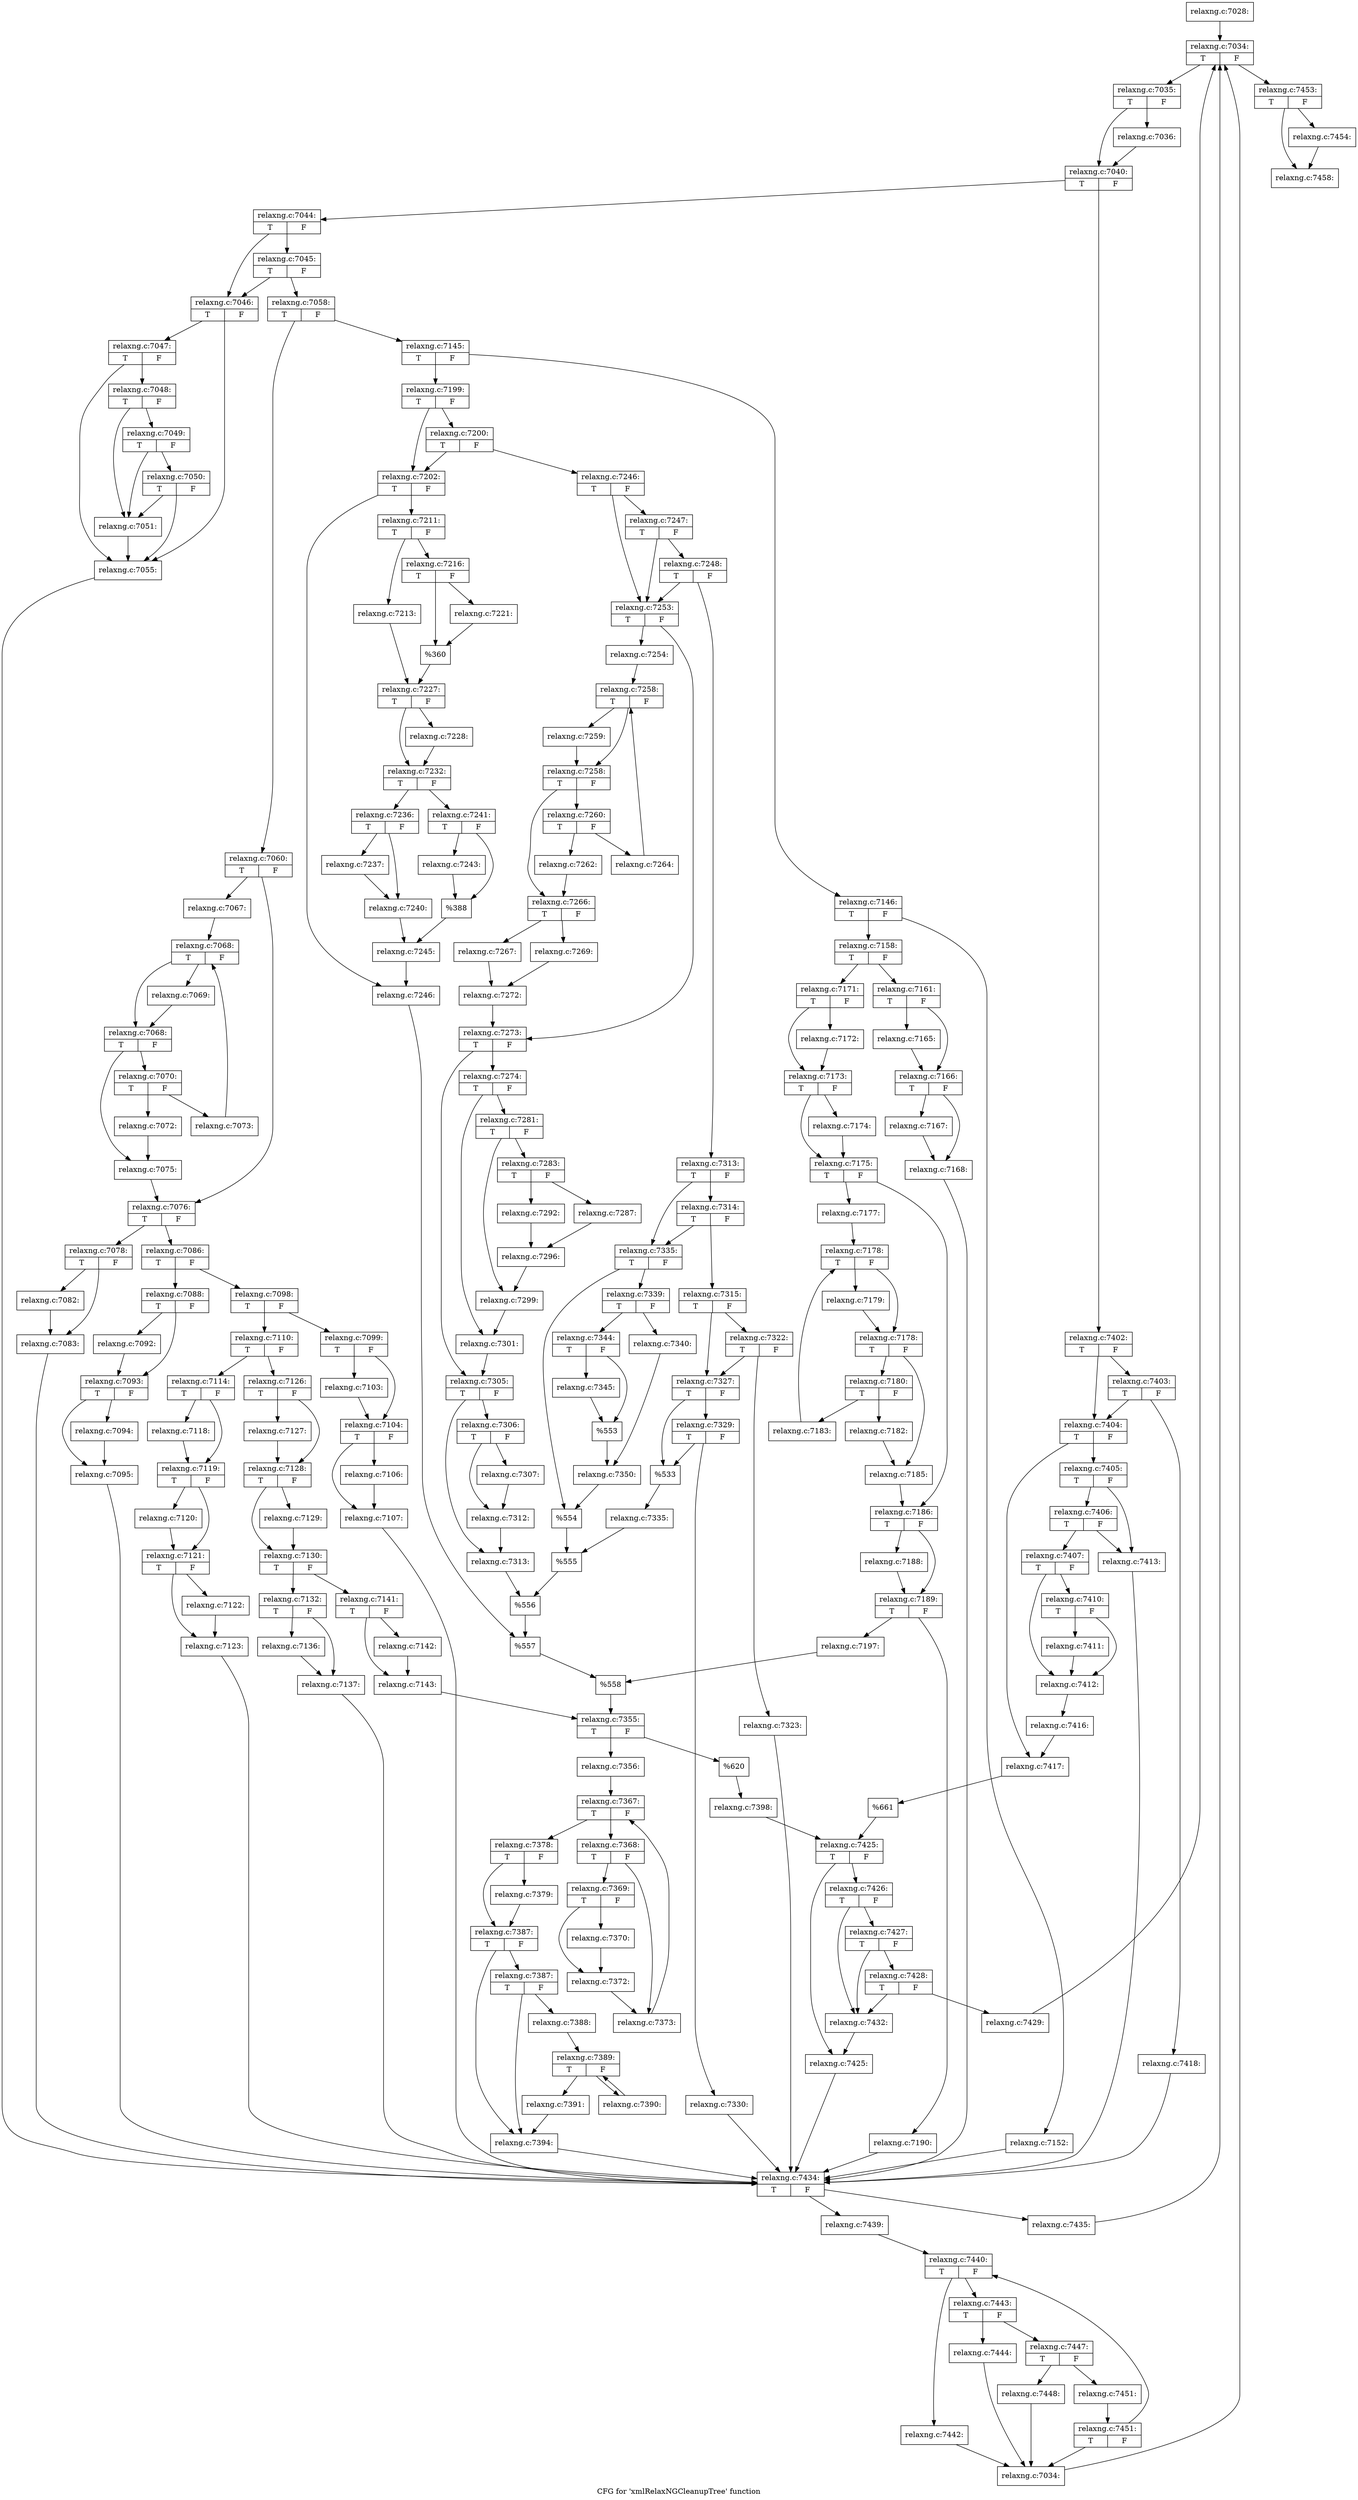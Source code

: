 digraph "CFG for 'xmlRelaxNGCleanupTree' function" {
	label="CFG for 'xmlRelaxNGCleanupTree' function";

	Node0x555e9c2fb370 [shape=record,label="{relaxng.c:7028:}"];
	Node0x555e9c2fb370 -> Node0x555e9c2fe120;
	Node0x555e9c2fe120 [shape=record,label="{relaxng.c:7034:|{<s0>T|<s1>F}}"];
	Node0x555e9c2fe120 -> Node0x555e9c2fe520;
	Node0x555e9c2fe120 -> Node0x555e9c2fe340;
	Node0x555e9c2fe520 [shape=record,label="{relaxng.c:7035:|{<s0>T|<s1>F}}"];
	Node0x555e9c2fe520 -> Node0x555e9c2fe6d0;
	Node0x555e9c2fe520 -> Node0x555e9c2fe720;
	Node0x555e9c2fe6d0 [shape=record,label="{relaxng.c:7036:}"];
	Node0x555e9c2fe6d0 -> Node0x555e9c2fe720;
	Node0x555e9c2fe720 [shape=record,label="{relaxng.c:7040:|{<s0>T|<s1>F}}"];
	Node0x555e9c2fe720 -> Node0x555e9c2ff5d0;
	Node0x555e9c2fe720 -> Node0x555e9c2ff670;
	Node0x555e9c2ff5d0 [shape=record,label="{relaxng.c:7044:|{<s0>T|<s1>F}}"];
	Node0x555e9c2ff5d0 -> Node0x555e9c2ffac0;
	Node0x555e9c2ff5d0 -> Node0x555e9c2ffbb0;
	Node0x555e9c2ffbb0 [shape=record,label="{relaxng.c:7045:|{<s0>T|<s1>F}}"];
	Node0x555e9c2ffbb0 -> Node0x555e9c2ffb60;
	Node0x555e9c2ffbb0 -> Node0x555e9c2ffac0;
	Node0x555e9c2ffac0 [shape=record,label="{relaxng.c:7046:|{<s0>T|<s1>F}}"];
	Node0x555e9c2ffac0 -> Node0x555e9c300410;
	Node0x555e9c2ffac0 -> Node0x555e9c300340;
	Node0x555e9c300410 [shape=record,label="{relaxng.c:7047:|{<s0>T|<s1>F}}"];
	Node0x555e9c300410 -> Node0x555e9c300390;
	Node0x555e9c300410 -> Node0x555e9c300340;
	Node0x555e9c300390 [shape=record,label="{relaxng.c:7048:|{<s0>T|<s1>F}}"];
	Node0x555e9c300390 -> Node0x555e9c3002f0;
	Node0x555e9c300390 -> Node0x555e9c300ca0;
	Node0x555e9c300ca0 [shape=record,label="{relaxng.c:7049:|{<s0>T|<s1>F}}"];
	Node0x555e9c300ca0 -> Node0x555e9c3002f0;
	Node0x555e9c300ca0 -> Node0x555e9c300c20;
	Node0x555e9c300c20 [shape=record,label="{relaxng.c:7050:|{<s0>T|<s1>F}}"];
	Node0x555e9c300c20 -> Node0x555e9c3002f0;
	Node0x555e9c300c20 -> Node0x555e9c300340;
	Node0x555e9c3002f0 [shape=record,label="{relaxng.c:7051:}"];
	Node0x555e9c3002f0 -> Node0x555e9c300340;
	Node0x555e9c300340 [shape=record,label="{relaxng.c:7055:}"];
	Node0x555e9c300340 -> Node0x555e9c2fce20;
	Node0x555e9c2ffb60 [shape=record,label="{relaxng.c:7058:|{<s0>T|<s1>F}}"];
	Node0x555e9c2ffb60 -> Node0x555e9c303870;
	Node0x555e9c2ffb60 -> Node0x555e9c303910;
	Node0x555e9c303870 [shape=record,label="{relaxng.c:7060:|{<s0>T|<s1>F}}"];
	Node0x555e9c303870 -> Node0x555e9c307050;
	Node0x555e9c303870 -> Node0x555e9c3070a0;
	Node0x555e9c307050 [shape=record,label="{relaxng.c:7067:}"];
	Node0x555e9c307050 -> Node0x555e9c3075a0;
	Node0x555e9c3075a0 [shape=record,label="{relaxng.c:7068:|{<s0>T|<s1>F}}"];
	Node0x555e9c3075a0 -> Node0x555e9c307890;
	Node0x555e9c3075a0 -> Node0x555e9c307840;
	Node0x555e9c307890 [shape=record,label="{relaxng.c:7069:}"];
	Node0x555e9c307890 -> Node0x555e9c307840;
	Node0x555e9c307840 [shape=record,label="{relaxng.c:7068:|{<s0>T|<s1>F}}"];
	Node0x555e9c307840 -> Node0x555e9c307e60;
	Node0x555e9c307840 -> Node0x555e9c3077c0;
	Node0x555e9c307e60 [shape=record,label="{relaxng.c:7070:|{<s0>T|<s1>F}}"];
	Node0x555e9c307e60 -> Node0x555e9c308250;
	Node0x555e9c307e60 -> Node0x555e9c3082a0;
	Node0x555e9c308250 [shape=record,label="{relaxng.c:7072:}"];
	Node0x555e9c308250 -> Node0x555e9c3077c0;
	Node0x555e9c3082a0 [shape=record,label="{relaxng.c:7073:}"];
	Node0x555e9c3082a0 -> Node0x555e9c3075a0;
	Node0x555e9c3077c0 [shape=record,label="{relaxng.c:7075:}"];
	Node0x555e9c3077c0 -> Node0x555e9c3070a0;
	Node0x555e9c3070a0 [shape=record,label="{relaxng.c:7076:|{<s0>T|<s1>F}}"];
	Node0x555e9c3070a0 -> Node0x555e9c3065f0;
	Node0x555e9c3070a0 -> Node0x555e9c309420;
	Node0x555e9c3065f0 [shape=record,label="{relaxng.c:7078:|{<s0>T|<s1>F}}"];
	Node0x555e9c3065f0 -> Node0x555e9c309c00;
	Node0x555e9c3065f0 -> Node0x555e9c309c50;
	Node0x555e9c309c00 [shape=record,label="{relaxng.c:7082:}"];
	Node0x555e9c309c00 -> Node0x555e9c309c50;
	Node0x555e9c309c50 [shape=record,label="{relaxng.c:7083:}"];
	Node0x555e9c309c50 -> Node0x555e9c2fce20;
	Node0x555e9c309420 [shape=record,label="{relaxng.c:7086:|{<s0>T|<s1>F}}"];
	Node0x555e9c309420 -> Node0x555e9c30ab80;
	Node0x555e9c309420 -> Node0x555e9c30abd0;
	Node0x555e9c30ab80 [shape=record,label="{relaxng.c:7088:|{<s0>T|<s1>F}}"];
	Node0x555e9c30ab80 -> Node0x555e9c306c90;
	Node0x555e9c30ab80 -> Node0x555e9c3067e0;
	Node0x555e9c306c90 [shape=record,label="{relaxng.c:7092:}"];
	Node0x555e9c306c90 -> Node0x555e9c3067e0;
	Node0x555e9c3067e0 [shape=record,label="{relaxng.c:7093:|{<s0>T|<s1>F}}"];
	Node0x555e9c3067e0 -> Node0x555e9c30ba90;
	Node0x555e9c3067e0 -> Node0x555e9c30bae0;
	Node0x555e9c30ba90 [shape=record,label="{relaxng.c:7094:}"];
	Node0x555e9c30ba90 -> Node0x555e9c30bae0;
	Node0x555e9c30bae0 [shape=record,label="{relaxng.c:7095:}"];
	Node0x555e9c30bae0 -> Node0x555e9c2fce20;
	Node0x555e9c30abd0 [shape=record,label="{relaxng.c:7098:|{<s0>T|<s1>F}}"];
	Node0x555e9c30abd0 -> Node0x555e9c30c2a0;
	Node0x555e9c30abd0 -> Node0x555e9c30c2f0;
	Node0x555e9c30c2a0 [shape=record,label="{relaxng.c:7099:|{<s0>T|<s1>F}}"];
	Node0x555e9c30c2a0 -> Node0x555e9c30cbe0;
	Node0x555e9c30c2a0 -> Node0x555e9c30cc30;
	Node0x555e9c30cbe0 [shape=record,label="{relaxng.c:7103:}"];
	Node0x555e9c30cbe0 -> Node0x555e9c30cc30;
	Node0x555e9c30cc30 [shape=record,label="{relaxng.c:7104:|{<s0>T|<s1>F}}"];
	Node0x555e9c30cc30 -> Node0x555e9c30d780;
	Node0x555e9c30cc30 -> Node0x555e9c30d7d0;
	Node0x555e9c30d780 [shape=record,label="{relaxng.c:7106:}"];
	Node0x555e9c30d780 -> Node0x555e9c30d7d0;
	Node0x555e9c30d7d0 [shape=record,label="{relaxng.c:7107:}"];
	Node0x555e9c30d7d0 -> Node0x555e9c2fce20;
	Node0x555e9c30c2f0 [shape=record,label="{relaxng.c:7110:|{<s0>T|<s1>F}}"];
	Node0x555e9c30c2f0 -> Node0x555e9c0e0820;
	Node0x555e9c30c2f0 -> Node0x555e9c0e0870;
	Node0x555e9c0e0820 [shape=record,label="{relaxng.c:7114:|{<s0>T|<s1>F}}"];
	Node0x555e9c0e0820 -> Node0x555e9c0e7100;
	Node0x555e9c0e0820 -> Node0x555e9c0e7150;
	Node0x555e9c0e7100 [shape=record,label="{relaxng.c:7118:}"];
	Node0x555e9c0e7100 -> Node0x555e9c0e7150;
	Node0x555e9c0e7150 [shape=record,label="{relaxng.c:7119:|{<s0>T|<s1>F}}"];
	Node0x555e9c0e7150 -> Node0x555e9c0e7680;
	Node0x555e9c0e7150 -> Node0x555e9c0e76d0;
	Node0x555e9c0e7680 [shape=record,label="{relaxng.c:7120:}"];
	Node0x555e9c0e7680 -> Node0x555e9c0e76d0;
	Node0x555e9c0e76d0 [shape=record,label="{relaxng.c:7121:|{<s0>T|<s1>F}}"];
	Node0x555e9c0e76d0 -> Node0x555e9c311970;
	Node0x555e9c0e76d0 -> Node0x555e9c3119c0;
	Node0x555e9c311970 [shape=record,label="{relaxng.c:7122:}"];
	Node0x555e9c311970 -> Node0x555e9c3119c0;
	Node0x555e9c3119c0 [shape=record,label="{relaxng.c:7123:}"];
	Node0x555e9c3119c0 -> Node0x555e9c2fce20;
	Node0x555e9c0e0870 [shape=record,label="{relaxng.c:7126:|{<s0>T|<s1>F}}"];
	Node0x555e9c0e0870 -> Node0x555e9c312150;
	Node0x555e9c0e0870 -> Node0x555e9c3121a0;
	Node0x555e9c312150 [shape=record,label="{relaxng.c:7127:}"];
	Node0x555e9c312150 -> Node0x555e9c3121a0;
	Node0x555e9c3121a0 [shape=record,label="{relaxng.c:7128:|{<s0>T|<s1>F}}"];
	Node0x555e9c3121a0 -> Node0x555e9c3126d0;
	Node0x555e9c3121a0 -> Node0x555e9c312720;
	Node0x555e9c3126d0 [shape=record,label="{relaxng.c:7129:}"];
	Node0x555e9c3126d0 -> Node0x555e9c312720;
	Node0x555e9c312720 [shape=record,label="{relaxng.c:7130:|{<s0>T|<s1>F}}"];
	Node0x555e9c312720 -> Node0x555e9c313290;
	Node0x555e9c312720 -> Node0x555e9c3132e0;
	Node0x555e9c313290 [shape=record,label="{relaxng.c:7132:|{<s0>T|<s1>F}}"];
	Node0x555e9c313290 -> Node0x555e9c313ab0;
	Node0x555e9c313290 -> Node0x555e9c313b00;
	Node0x555e9c313ab0 [shape=record,label="{relaxng.c:7136:}"];
	Node0x555e9c313ab0 -> Node0x555e9c313b00;
	Node0x555e9c313b00 [shape=record,label="{relaxng.c:7137:}"];
	Node0x555e9c313b00 -> Node0x555e9c2fce20;
	Node0x555e9c3132e0 [shape=record,label="{relaxng.c:7141:|{<s0>T|<s1>F}}"];
	Node0x555e9c3132e0 -> Node0x555e9c314470;
	Node0x555e9c3132e0 -> Node0x555e9c3144c0;
	Node0x555e9c314470 [shape=record,label="{relaxng.c:7142:}"];
	Node0x555e9c314470 -> Node0x555e9c3144c0;
	Node0x555e9c3144c0 [shape=record,label="{relaxng.c:7143:}"];
	Node0x555e9c3144c0 -> Node0x555e9c3038c0;
	Node0x555e9c303910 [shape=record,label="{relaxng.c:7145:|{<s0>T|<s1>F}}"];
	Node0x555e9c303910 -> Node0x555e9c314ec0;
	Node0x555e9c303910 -> Node0x555e9c314f60;
	Node0x555e9c314ec0 [shape=record,label="{relaxng.c:7146:|{<s0>T|<s1>F}}"];
	Node0x555e9c314ec0 -> Node0x555e9c316680;
	Node0x555e9c314ec0 -> Node0x555e9c3166d0;
	Node0x555e9c316680 [shape=record,label="{relaxng.c:7152:}"];
	Node0x555e9c316680 -> Node0x555e9c2fce20;
	Node0x555e9c3166d0 [shape=record,label="{relaxng.c:7158:|{<s0>T|<s1>F}}"];
	Node0x555e9c3166d0 -> Node0x555e9c317830;
	Node0x555e9c3166d0 -> Node0x555e9c317880;
	Node0x555e9c317830 [shape=record,label="{relaxng.c:7161:|{<s0>T|<s1>F}}"];
	Node0x555e9c317830 -> Node0x555e9c3180d0;
	Node0x555e9c317830 -> Node0x555e9c318120;
	Node0x555e9c3180d0 [shape=record,label="{relaxng.c:7165:}"];
	Node0x555e9c3180d0 -> Node0x555e9c318120;
	Node0x555e9c318120 [shape=record,label="{relaxng.c:7166:|{<s0>T|<s1>F}}"];
	Node0x555e9c318120 -> Node0x555e9c318650;
	Node0x555e9c318120 -> Node0x555e9c3186a0;
	Node0x555e9c318650 [shape=record,label="{relaxng.c:7167:}"];
	Node0x555e9c318650 -> Node0x555e9c3186a0;
	Node0x555e9c3186a0 [shape=record,label="{relaxng.c:7168:}"];
	Node0x555e9c3186a0 -> Node0x555e9c2fce20;
	Node0x555e9c317880 [shape=record,label="{relaxng.c:7171:|{<s0>T|<s1>F}}"];
	Node0x555e9c317880 -> Node0x555e9c257cc0;
	Node0x555e9c317880 -> Node0x555e9c257d10;
	Node0x555e9c257cc0 [shape=record,label="{relaxng.c:7172:}"];
	Node0x555e9c257cc0 -> Node0x555e9c257d10;
	Node0x555e9c257d10 [shape=record,label="{relaxng.c:7173:|{<s0>T|<s1>F}}"];
	Node0x555e9c257d10 -> Node0x555e9c319950;
	Node0x555e9c257d10 -> Node0x555e9c3199a0;
	Node0x555e9c319950 [shape=record,label="{relaxng.c:7174:}"];
	Node0x555e9c319950 -> Node0x555e9c3199a0;
	Node0x555e9c3199a0 [shape=record,label="{relaxng.c:7175:|{<s0>T|<s1>F}}"];
	Node0x555e9c3199a0 -> Node0x555e9c31a140;
	Node0x555e9c3199a0 -> Node0x555e9c31a190;
	Node0x555e9c31a140 [shape=record,label="{relaxng.c:7177:}"];
	Node0x555e9c31a140 -> Node0x555e9c31a720;
	Node0x555e9c31a720 [shape=record,label="{relaxng.c:7178:|{<s0>T|<s1>F}}"];
	Node0x555e9c31a720 -> Node0x555e9c31aa10;
	Node0x555e9c31a720 -> Node0x555e9c31a9c0;
	Node0x555e9c31aa10 [shape=record,label="{relaxng.c:7179:}"];
	Node0x555e9c31aa10 -> Node0x555e9c31a9c0;
	Node0x555e9c31a9c0 [shape=record,label="{relaxng.c:7178:|{<s0>T|<s1>F}}"];
	Node0x555e9c31a9c0 -> Node0x555e9c31afe0;
	Node0x555e9c31a9c0 -> Node0x555e9c31a940;
	Node0x555e9c31afe0 [shape=record,label="{relaxng.c:7180:|{<s0>T|<s1>F}}"];
	Node0x555e9c31afe0 -> Node0x555e9c31b3d0;
	Node0x555e9c31afe0 -> Node0x555e9c31b420;
	Node0x555e9c31b3d0 [shape=record,label="{relaxng.c:7182:}"];
	Node0x555e9c31b3d0 -> Node0x555e9c31a940;
	Node0x555e9c31b420 [shape=record,label="{relaxng.c:7183:}"];
	Node0x555e9c31b420 -> Node0x555e9c31a720;
	Node0x555e9c31a940 [shape=record,label="{relaxng.c:7185:}"];
	Node0x555e9c31a940 -> Node0x555e9c31a190;
	Node0x555e9c31a190 [shape=record,label="{relaxng.c:7186:|{<s0>T|<s1>F}}"];
	Node0x555e9c31a190 -> Node0x555e9c312fe0;
	Node0x555e9c31a190 -> Node0x555e9c31c880;
	Node0x555e9c312fe0 [shape=record,label="{relaxng.c:7188:}"];
	Node0x555e9c312fe0 -> Node0x555e9c31c880;
	Node0x555e9c31c880 [shape=record,label="{relaxng.c:7189:|{<s0>T|<s1>F}}"];
	Node0x555e9c31c880 -> Node0x555e9c31cd70;
	Node0x555e9c31c880 -> Node0x555e9c31cdc0;
	Node0x555e9c31cd70 [shape=record,label="{relaxng.c:7190:}"];
	Node0x555e9c31cd70 -> Node0x555e9c2fce20;
	Node0x555e9c31cdc0 [shape=record,label="{relaxng.c:7197:}"];
	Node0x555e9c31cdc0 -> Node0x555e9c314f10;
	Node0x555e9c314f60 [shape=record,label="{relaxng.c:7199:|{<s0>T|<s1>F}}"];
	Node0x555e9c314f60 -> Node0x555e9c31df60;
	Node0x555e9c314f60 -> Node0x555e9c31e050;
	Node0x555e9c31e050 [shape=record,label="{relaxng.c:7200:|{<s0>T|<s1>F}}"];
	Node0x555e9c31e050 -> Node0x555e9c31df60;
	Node0x555e9c31e050 -> Node0x555e9c31e000;
	Node0x555e9c31df60 [shape=record,label="{relaxng.c:7202:|{<s0>T|<s1>F}}"];
	Node0x555e9c31df60 -> Node0x555e9c2a19b0;
	Node0x555e9c31df60 -> Node0x555e9c2a1a00;
	Node0x555e9c2a19b0 [shape=record,label="{relaxng.c:7211:|{<s0>T|<s1>F}}"];
	Node0x555e9c2a19b0 -> Node0x555e9c2a1dc0;
	Node0x555e9c2a19b0 -> Node0x555e9c2a1e60;
	Node0x555e9c2a1dc0 [shape=record,label="{relaxng.c:7213:}"];
	Node0x555e9c2a1dc0 -> Node0x555e9c2a1e10;
	Node0x555e9c2a1e60 [shape=record,label="{relaxng.c:7216:|{<s0>T|<s1>F}}"];
	Node0x555e9c2a1e60 -> Node0x555e9c2a41c0;
	Node0x555e9c2a1e60 -> Node0x555e9c2a4210;
	Node0x555e9c2a41c0 [shape=record,label="{relaxng.c:7221:}"];
	Node0x555e9c2a41c0 -> Node0x555e9c2a4210;
	Node0x555e9c2a4210 [shape=record,label="{%360}"];
	Node0x555e9c2a4210 -> Node0x555e9c2a1e10;
	Node0x555e9c2a1e10 [shape=record,label="{relaxng.c:7227:|{<s0>T|<s1>F}}"];
	Node0x555e9c2a1e10 -> Node0x555e9c327670;
	Node0x555e9c2a1e10 -> Node0x555e9c3276c0;
	Node0x555e9c327670 [shape=record,label="{relaxng.c:7228:}"];
	Node0x555e9c327670 -> Node0x555e9c3276c0;
	Node0x555e9c3276c0 [shape=record,label="{relaxng.c:7232:|{<s0>T|<s1>F}}"];
	Node0x555e9c3276c0 -> Node0x555e9c328630;
	Node0x555e9c3276c0 -> Node0x555e9c3286d0;
	Node0x555e9c328630 [shape=record,label="{relaxng.c:7236:|{<s0>T|<s1>F}}"];
	Node0x555e9c328630 -> Node0x555e9c328a90;
	Node0x555e9c328630 -> Node0x555e9c328ae0;
	Node0x555e9c328a90 [shape=record,label="{relaxng.c:7237:}"];
	Node0x555e9c328a90 -> Node0x555e9c328ae0;
	Node0x555e9c328ae0 [shape=record,label="{relaxng.c:7240:}"];
	Node0x555e9c328ae0 -> Node0x555e9c328680;
	Node0x555e9c3286d0 [shape=record,label="{relaxng.c:7241:|{<s0>T|<s1>F}}"];
	Node0x555e9c3286d0 -> Node0x555e9c3295c0;
	Node0x555e9c3286d0 -> Node0x555e9c329610;
	Node0x555e9c3295c0 [shape=record,label="{relaxng.c:7243:}"];
	Node0x555e9c3295c0 -> Node0x555e9c329610;
	Node0x555e9c329610 [shape=record,label="{%388}"];
	Node0x555e9c329610 -> Node0x555e9c328680;
	Node0x555e9c328680 [shape=record,label="{relaxng.c:7245:}"];
	Node0x555e9c328680 -> Node0x555e9c2a1a00;
	Node0x555e9c2a1a00 [shape=record,label="{relaxng.c:7246:}"];
	Node0x555e9c2a1a00 -> Node0x555e9c31dfb0;
	Node0x555e9c31e000 [shape=record,label="{relaxng.c:7246:|{<s0>T|<s1>F}}"];
	Node0x555e9c31e000 -> Node0x555e9c32a070;
	Node0x555e9c31e000 -> Node0x555e9c32a1e0;
	Node0x555e9c32a1e0 [shape=record,label="{relaxng.c:7247:|{<s0>T|<s1>F}}"];
	Node0x555e9c32a1e0 -> Node0x555e9c32a070;
	Node0x555e9c32a1e0 -> Node0x555e9c32a160;
	Node0x555e9c32a160 [shape=record,label="{relaxng.c:7248:|{<s0>T|<s1>F}}"];
	Node0x555e9c32a160 -> Node0x555e9c32a070;
	Node0x555e9c32a160 -> Node0x555e9c32a110;
	Node0x555e9c32a070 [shape=record,label="{relaxng.c:7253:|{<s0>T|<s1>F}}"];
	Node0x555e9c32a070 -> Node0x555e9c32b0b0;
	Node0x555e9c32a070 -> Node0x555e9c32b100;
	Node0x555e9c32b0b0 [shape=record,label="{relaxng.c:7254:}"];
	Node0x555e9c32b0b0 -> Node0x555e9c32beb0;
	Node0x555e9c32beb0 [shape=record,label="{relaxng.c:7258:|{<s0>T|<s1>F}}"];
	Node0x555e9c32beb0 -> Node0x555e9c32c1a0;
	Node0x555e9c32beb0 -> Node0x555e9c32c150;
	Node0x555e9c32c1a0 [shape=record,label="{relaxng.c:7259:}"];
	Node0x555e9c32c1a0 -> Node0x555e9c32c150;
	Node0x555e9c32c150 [shape=record,label="{relaxng.c:7258:|{<s0>T|<s1>F}}"];
	Node0x555e9c32c150 -> Node0x555e9c32c770;
	Node0x555e9c32c150 -> Node0x555e9c32c0d0;
	Node0x555e9c32c770 [shape=record,label="{relaxng.c:7260:|{<s0>T|<s1>F}}"];
	Node0x555e9c32c770 -> Node0x555e9c32cb60;
	Node0x555e9c32c770 -> Node0x555e9c32cbb0;
	Node0x555e9c32cb60 [shape=record,label="{relaxng.c:7262:}"];
	Node0x555e9c32cb60 -> Node0x555e9c32c0d0;
	Node0x555e9c32cbb0 [shape=record,label="{relaxng.c:7264:}"];
	Node0x555e9c32cbb0 -> Node0x555e9c32beb0;
	Node0x555e9c32c0d0 [shape=record,label="{relaxng.c:7266:|{<s0>T|<s1>F}}"];
	Node0x555e9c32c0d0 -> Node0x555e9c32d360;
	Node0x555e9c32c0d0 -> Node0x555e9c32d400;
	Node0x555e9c32d360 [shape=record,label="{relaxng.c:7267:}"];
	Node0x555e9c32d360 -> Node0x555e9c32d3b0;
	Node0x555e9c32d400 [shape=record,label="{relaxng.c:7269:}"];
	Node0x555e9c32d400 -> Node0x555e9c32d3b0;
	Node0x555e9c32d3b0 [shape=record,label="{relaxng.c:7272:}"];
	Node0x555e9c32d3b0 -> Node0x555e9c32b100;
	Node0x555e9c32b100 [shape=record,label="{relaxng.c:7273:|{<s0>T|<s1>F}}"];
	Node0x555e9c32b100 -> Node0x555e9c32e0d0;
	Node0x555e9c32b100 -> Node0x555e9c32e120;
	Node0x555e9c32e0d0 [shape=record,label="{relaxng.c:7274:|{<s0>T|<s1>F}}"];
	Node0x555e9c32e0d0 -> Node0x555e9c32f3d0;
	Node0x555e9c32e0d0 -> Node0x555e9c32f420;
	Node0x555e9c32f3d0 [shape=record,label="{relaxng.c:7281:|{<s0>T|<s1>F}}"];
	Node0x555e9c32f3d0 -> Node0x555e9c32fba0;
	Node0x555e9c32f3d0 -> Node0x555e9c32fbf0;
	Node0x555e9c32fba0 [shape=record,label="{relaxng.c:7283:|{<s0>T|<s1>F}}"];
	Node0x555e9c32fba0 -> Node0x555e9c330820;
	Node0x555e9c32fba0 -> Node0x555e9c3308c0;
	Node0x555e9c330820 [shape=record,label="{relaxng.c:7287:}"];
	Node0x555e9c330820 -> Node0x555e9c330870;
	Node0x555e9c3308c0 [shape=record,label="{relaxng.c:7292:}"];
	Node0x555e9c3308c0 -> Node0x555e9c330870;
	Node0x555e9c330870 [shape=record,label="{relaxng.c:7296:}"];
	Node0x555e9c330870 -> Node0x555e9c32fbf0;
	Node0x555e9c32fbf0 [shape=record,label="{relaxng.c:7299:}"];
	Node0x555e9c32fbf0 -> Node0x555e9c32f420;
	Node0x555e9c32f420 [shape=record,label="{relaxng.c:7301:}"];
	Node0x555e9c32f420 -> Node0x555e9c32e120;
	Node0x555e9c32e120 [shape=record,label="{relaxng.c:7305:|{<s0>T|<s1>F}}"];
	Node0x555e9c32e120 -> Node0x555e9c332140;
	Node0x555e9c32e120 -> Node0x555e9c332190;
	Node0x555e9c332140 [shape=record,label="{relaxng.c:7306:|{<s0>T|<s1>F}}"];
	Node0x555e9c332140 -> Node0x555e9c3326f0;
	Node0x555e9c332140 -> Node0x555e9c332740;
	Node0x555e9c3326f0 [shape=record,label="{relaxng.c:7307:}"];
	Node0x555e9c3326f0 -> Node0x555e9c332740;
	Node0x555e9c332740 [shape=record,label="{relaxng.c:7312:}"];
	Node0x555e9c332740 -> Node0x555e9c332190;
	Node0x555e9c332190 [shape=record,label="{relaxng.c:7313:}"];
	Node0x555e9c332190 -> Node0x555e9c32a0c0;
	Node0x555e9c32a110 [shape=record,label="{relaxng.c:7313:|{<s0>T|<s1>F}}"];
	Node0x555e9c32a110 -> Node0x555e9c333530;
	Node0x555e9c32a110 -> Node0x555e9c3334e0;
	Node0x555e9c333530 [shape=record,label="{relaxng.c:7314:|{<s0>T|<s1>F}}"];
	Node0x555e9c333530 -> Node0x555e9c333440;
	Node0x555e9c333530 -> Node0x555e9c3334e0;
	Node0x555e9c333440 [shape=record,label="{relaxng.c:7315:|{<s0>T|<s1>F}}"];
	Node0x555e9c333440 -> Node0x555e9c3343f0;
	Node0x555e9c333440 -> Node0x555e9c3343a0;
	Node0x555e9c3343f0 [shape=record,label="{relaxng.c:7322:|{<s0>T|<s1>F}}"];
	Node0x555e9c3343f0 -> Node0x555e9c334300;
	Node0x555e9c3343f0 -> Node0x555e9c3343a0;
	Node0x555e9c334300 [shape=record,label="{relaxng.c:7323:}"];
	Node0x555e9c334300 -> Node0x555e9c2fce20;
	Node0x555e9c3343a0 [shape=record,label="{relaxng.c:7327:|{<s0>T|<s1>F}}"];
	Node0x555e9c3343a0 -> Node0x555e9c3358d0;
	Node0x555e9c3343a0 -> Node0x555e9c335880;
	Node0x555e9c3358d0 [shape=record,label="{relaxng.c:7329:|{<s0>T|<s1>F}}"];
	Node0x555e9c3358d0 -> Node0x555e9c335830;
	Node0x555e9c3358d0 -> Node0x555e9c335880;
	Node0x555e9c335830 [shape=record,label="{relaxng.c:7330:}"];
	Node0x555e9c335830 -> Node0x555e9c2fce20;
	Node0x555e9c335880 [shape=record,label="{%533}"];
	Node0x555e9c335880 -> Node0x555e9c334350;
	Node0x555e9c334350 [shape=record,label="{relaxng.c:7335:}"];
	Node0x555e9c334350 -> Node0x555e9c333490;
	Node0x555e9c3334e0 [shape=record,label="{relaxng.c:7335:|{<s0>T|<s1>F}}"];
	Node0x555e9c3334e0 -> Node0x555e9c336d40;
	Node0x555e9c3334e0 -> Node0x555e9c336d90;
	Node0x555e9c336d40 [shape=record,label="{relaxng.c:7339:|{<s0>T|<s1>F}}"];
	Node0x555e9c336d40 -> Node0x555e9c3372f0;
	Node0x555e9c336d40 -> Node0x555e9c337390;
	Node0x555e9c3372f0 [shape=record,label="{relaxng.c:7340:}"];
	Node0x555e9c3372f0 -> Node0x555e9c337340;
	Node0x555e9c337390 [shape=record,label="{relaxng.c:7344:|{<s0>T|<s1>F}}"];
	Node0x555e9c337390 -> Node0x555e9c337e40;
	Node0x555e9c337390 -> Node0x555e9c337e90;
	Node0x555e9c337e40 [shape=record,label="{relaxng.c:7345:}"];
	Node0x555e9c337e40 -> Node0x555e9c337e90;
	Node0x555e9c337e90 [shape=record,label="{%553}"];
	Node0x555e9c337e90 -> Node0x555e9c337340;
	Node0x555e9c337340 [shape=record,label="{relaxng.c:7350:}"];
	Node0x555e9c337340 -> Node0x555e9c336d90;
	Node0x555e9c336d90 [shape=record,label="{%554}"];
	Node0x555e9c336d90 -> Node0x555e9c333490;
	Node0x555e9c333490 [shape=record,label="{%555}"];
	Node0x555e9c333490 -> Node0x555e9c32a0c0;
	Node0x555e9c32a0c0 [shape=record,label="{%556}"];
	Node0x555e9c32a0c0 -> Node0x555e9c31dfb0;
	Node0x555e9c31dfb0 [shape=record,label="{%557}"];
	Node0x555e9c31dfb0 -> Node0x555e9c314f10;
	Node0x555e9c314f10 [shape=record,label="{%558}"];
	Node0x555e9c314f10 -> Node0x555e9c3038c0;
	Node0x555e9c3038c0 [shape=record,label="{relaxng.c:7355:|{<s0>T|<s1>F}}"];
	Node0x555e9c3038c0 -> Node0x555e9c338ee0;
	Node0x555e9c3038c0 -> Node0x555e9c338f30;
	Node0x555e9c338ee0 [shape=record,label="{relaxng.c:7356:}"];
	Node0x555e9c338ee0 -> Node0x555e9c2a2880;
	Node0x555e9c2a2880 [shape=record,label="{relaxng.c:7367:|{<s0>T|<s1>F}}"];
	Node0x555e9c2a2880 -> Node0x555e9c33b680;
	Node0x555e9c2a2880 -> Node0x555e9c33b4a0;
	Node0x555e9c33b680 [shape=record,label="{relaxng.c:7368:|{<s0>T|<s1>F}}"];
	Node0x555e9c33b680 -> Node0x555e9c33b830;
	Node0x555e9c33b680 -> Node0x555e9c33b880;
	Node0x555e9c33b830 [shape=record,label="{relaxng.c:7369:|{<s0>T|<s1>F}}"];
	Node0x555e9c33b830 -> Node0x555e9c33bbb0;
	Node0x555e9c33b830 -> Node0x555e9c33bb60;
	Node0x555e9c33bb60 [shape=record,label="{relaxng.c:7370:}"];
	Node0x555e9c33bb60 -> Node0x555e9c33bbb0;
	Node0x555e9c33bbb0 [shape=record,label="{relaxng.c:7372:}"];
	Node0x555e9c33bbb0 -> Node0x555e9c33b880;
	Node0x555e9c33b880 [shape=record,label="{relaxng.c:7373:}"];
	Node0x555e9c33b880 -> Node0x555e9c2a2880;
	Node0x555e9c33b4a0 [shape=record,label="{relaxng.c:7378:|{<s0>T|<s1>F}}"];
	Node0x555e9c33b4a0 -> Node0x555e9c066b10;
	Node0x555e9c33b4a0 -> Node0x555e9c066b60;
	Node0x555e9c066b10 [shape=record,label="{relaxng.c:7379:}"];
	Node0x555e9c066b10 -> Node0x555e9c066b60;
	Node0x555e9c066b60 [shape=record,label="{relaxng.c:7387:|{<s0>T|<s1>F}}"];
	Node0x555e9c066b60 -> Node0x555e9c32ee20;
	Node0x555e9c066b60 -> Node0x555e9c32eec0;
	Node0x555e9c32ee20 [shape=record,label="{relaxng.c:7387:|{<s0>T|<s1>F}}"];
	Node0x555e9c32ee20 -> Node0x555e9c066520;
	Node0x555e9c32ee20 -> Node0x555e9c32eec0;
	Node0x555e9c066520 [shape=record,label="{relaxng.c:7388:}"];
	Node0x555e9c066520 -> Node0x555e9c25ee00;
	Node0x555e9c25ee00 [shape=record,label="{relaxng.c:7389:|{<s0>T|<s1>F}}"];
	Node0x555e9c25ee00 -> Node0x555e9c340570;
	Node0x555e9c25ee00 -> Node0x555e9c25efe0;
	Node0x555e9c340570 [shape=record,label="{relaxng.c:7390:}"];
	Node0x555e9c340570 -> Node0x555e9c25ee00;
	Node0x555e9c25efe0 [shape=record,label="{relaxng.c:7391:}"];
	Node0x555e9c25efe0 -> Node0x555e9c32eec0;
	Node0x555e9c32eec0 [shape=record,label="{relaxng.c:7394:}"];
	Node0x555e9c32eec0 -> Node0x555e9c2fce20;
	Node0x555e9c338f30 [shape=record,label="{%620}"];
	Node0x555e9c338f30 -> Node0x555e9c2ffb10;
	Node0x555e9c2ffb10 [shape=record,label="{relaxng.c:7398:}"];
	Node0x555e9c2ffb10 -> Node0x555e9c2ff620;
	Node0x555e9c2ff670 [shape=record,label="{relaxng.c:7402:|{<s0>T|<s1>F}}"];
	Node0x555e9c2ff670 -> Node0x555e9c341470;
	Node0x555e9c2ff670 -> Node0x555e9c341560;
	Node0x555e9c341560 [shape=record,label="{relaxng.c:7403:|{<s0>T|<s1>F}}"];
	Node0x555e9c341560 -> Node0x555e9c341470;
	Node0x555e9c341560 -> Node0x555e9c341510;
	Node0x555e9c341470 [shape=record,label="{relaxng.c:7404:|{<s0>T|<s1>F}}"];
	Node0x555e9c341470 -> Node0x555e9c341db0;
	Node0x555e9c341470 -> Node0x555e9c341e00;
	Node0x555e9c341db0 [shape=record,label="{relaxng.c:7405:|{<s0>T|<s1>F}}"];
	Node0x555e9c341db0 -> Node0x555e9c3427f0;
	Node0x555e9c341db0 -> Node0x555e9c3427a0;
	Node0x555e9c3427f0 [shape=record,label="{relaxng.c:7406:|{<s0>T|<s1>F}}"];
	Node0x555e9c3427f0 -> Node0x555e9c342700;
	Node0x555e9c3427f0 -> Node0x555e9c3427a0;
	Node0x555e9c342700 [shape=record,label="{relaxng.c:7407:|{<s0>T|<s1>F}}"];
	Node0x555e9c342700 -> Node0x555e9c343160;
	Node0x555e9c342700 -> Node0x555e9c3431b0;
	Node0x555e9c3431b0 [shape=record,label="{relaxng.c:7410:|{<s0>T|<s1>F}}"];
	Node0x555e9c3431b0 -> Node0x555e9c343160;
	Node0x555e9c3431b0 -> Node0x555e9c343110;
	Node0x555e9c343110 [shape=record,label="{relaxng.c:7411:}"];
	Node0x555e9c343110 -> Node0x555e9c343160;
	Node0x555e9c343160 [shape=record,label="{relaxng.c:7412:}"];
	Node0x555e9c343160 -> Node0x555e9c342750;
	Node0x555e9c3427a0 [shape=record,label="{relaxng.c:7413:}"];
	Node0x555e9c3427a0 -> Node0x555e9c2fce20;
	Node0x555e9c342750 [shape=record,label="{relaxng.c:7416:}"];
	Node0x555e9c342750 -> Node0x555e9c341e00;
	Node0x555e9c341e00 [shape=record,label="{relaxng.c:7417:}"];
	Node0x555e9c341e00 -> Node0x555e9c3414c0;
	Node0x555e9c341510 [shape=record,label="{relaxng.c:7418:}"];
	Node0x555e9c341510 -> Node0x555e9c2fce20;
	Node0x555e9c3414c0 [shape=record,label="{%661}"];
	Node0x555e9c3414c0 -> Node0x555e9c2ff620;
	Node0x555e9c2ff620 [shape=record,label="{relaxng.c:7425:|{<s0>T|<s1>F}}"];
	Node0x555e9c2ff620 -> Node0x555e9c344830;
	Node0x555e9c2ff620 -> Node0x555e9c344880;
	Node0x555e9c344830 [shape=record,label="{relaxng.c:7426:|{<s0>T|<s1>F}}"];
	Node0x555e9c344830 -> Node0x555e9c344e90;
	Node0x555e9c344830 -> Node0x555e9c344dc0;
	Node0x555e9c344e90 [shape=record,label="{relaxng.c:7427:|{<s0>T|<s1>F}}"];
	Node0x555e9c344e90 -> Node0x555e9c344e10;
	Node0x555e9c344e90 -> Node0x555e9c344dc0;
	Node0x555e9c344e10 [shape=record,label="{relaxng.c:7428:|{<s0>T|<s1>F}}"];
	Node0x555e9c344e10 -> Node0x555e9c344d70;
	Node0x555e9c344e10 -> Node0x555e9c344dc0;
	Node0x555e9c344d70 [shape=record,label="{relaxng.c:7429:}"];
	Node0x555e9c344d70 -> Node0x555e9c2fe120;
	Node0x555e9c344dc0 [shape=record,label="{relaxng.c:7432:}"];
	Node0x555e9c344dc0 -> Node0x555e9c344880;
	Node0x555e9c344880 [shape=record,label="{relaxng.c:7425:}"];
	Node0x555e9c344880 -> Node0x555e9c2fce20;
	Node0x555e9c2fce20 [shape=record,label="{relaxng.c:7434:|{<s0>T|<s1>F}}"];
	Node0x555e9c2fce20 -> Node0x555e9c346220;
	Node0x555e9c2fce20 -> Node0x555e9c346270;
	Node0x555e9c346220 [shape=record,label="{relaxng.c:7435:}"];
	Node0x555e9c346220 -> Node0x555e9c2fe120;
	Node0x555e9c346270 [shape=record,label="{relaxng.c:7439:}"];
	Node0x555e9c346270 -> Node0x555e9c346af0;
	Node0x555e9c346af0 [shape=record,label="{relaxng.c:7440:|{<s0>T|<s1>F}}"];
	Node0x555e9c346af0 -> Node0x555e9c347040;
	Node0x555e9c346af0 -> Node0x555e9c347090;
	Node0x555e9c347040 [shape=record,label="{relaxng.c:7442:}"];
	Node0x555e9c347040 -> Node0x555e9c346a50;
	Node0x555e9c347090 [shape=record,label="{relaxng.c:7443:|{<s0>T|<s1>F}}"];
	Node0x555e9c347090 -> Node0x555e9c3473c0;
	Node0x555e9c347090 -> Node0x555e9c347410;
	Node0x555e9c3473c0 [shape=record,label="{relaxng.c:7444:}"];
	Node0x555e9c3473c0 -> Node0x555e9c346a50;
	Node0x555e9c347410 [shape=record,label="{relaxng.c:7447:|{<s0>T|<s1>F}}"];
	Node0x555e9c347410 -> Node0x555e9c347a00;
	Node0x555e9c347410 -> Node0x555e9c347a50;
	Node0x555e9c347a00 [shape=record,label="{relaxng.c:7448:}"];
	Node0x555e9c347a00 -> Node0x555e9c346a50;
	Node0x555e9c347a50 [shape=record,label="{relaxng.c:7451:}"];
	Node0x555e9c347a50 -> Node0x555e9c346aa0;
	Node0x555e9c346aa0 [shape=record,label="{relaxng.c:7451:|{<s0>T|<s1>F}}"];
	Node0x555e9c346aa0 -> Node0x555e9c346af0;
	Node0x555e9c346aa0 -> Node0x555e9c346a50;
	Node0x555e9c346a50 [shape=record,label="{relaxng.c:7034:}"];
	Node0x555e9c346a50 -> Node0x555e9c2fe120;
	Node0x555e9c2fe340 [shape=record,label="{relaxng.c:7453:|{<s0>T|<s1>F}}"];
	Node0x555e9c2fe340 -> Node0x555e9c3485f0;
	Node0x555e9c2fe340 -> Node0x555e9c348640;
	Node0x555e9c3485f0 [shape=record,label="{relaxng.c:7454:}"];
	Node0x555e9c3485f0 -> Node0x555e9c348640;
	Node0x555e9c348640 [shape=record,label="{relaxng.c:7458:}"];
}
